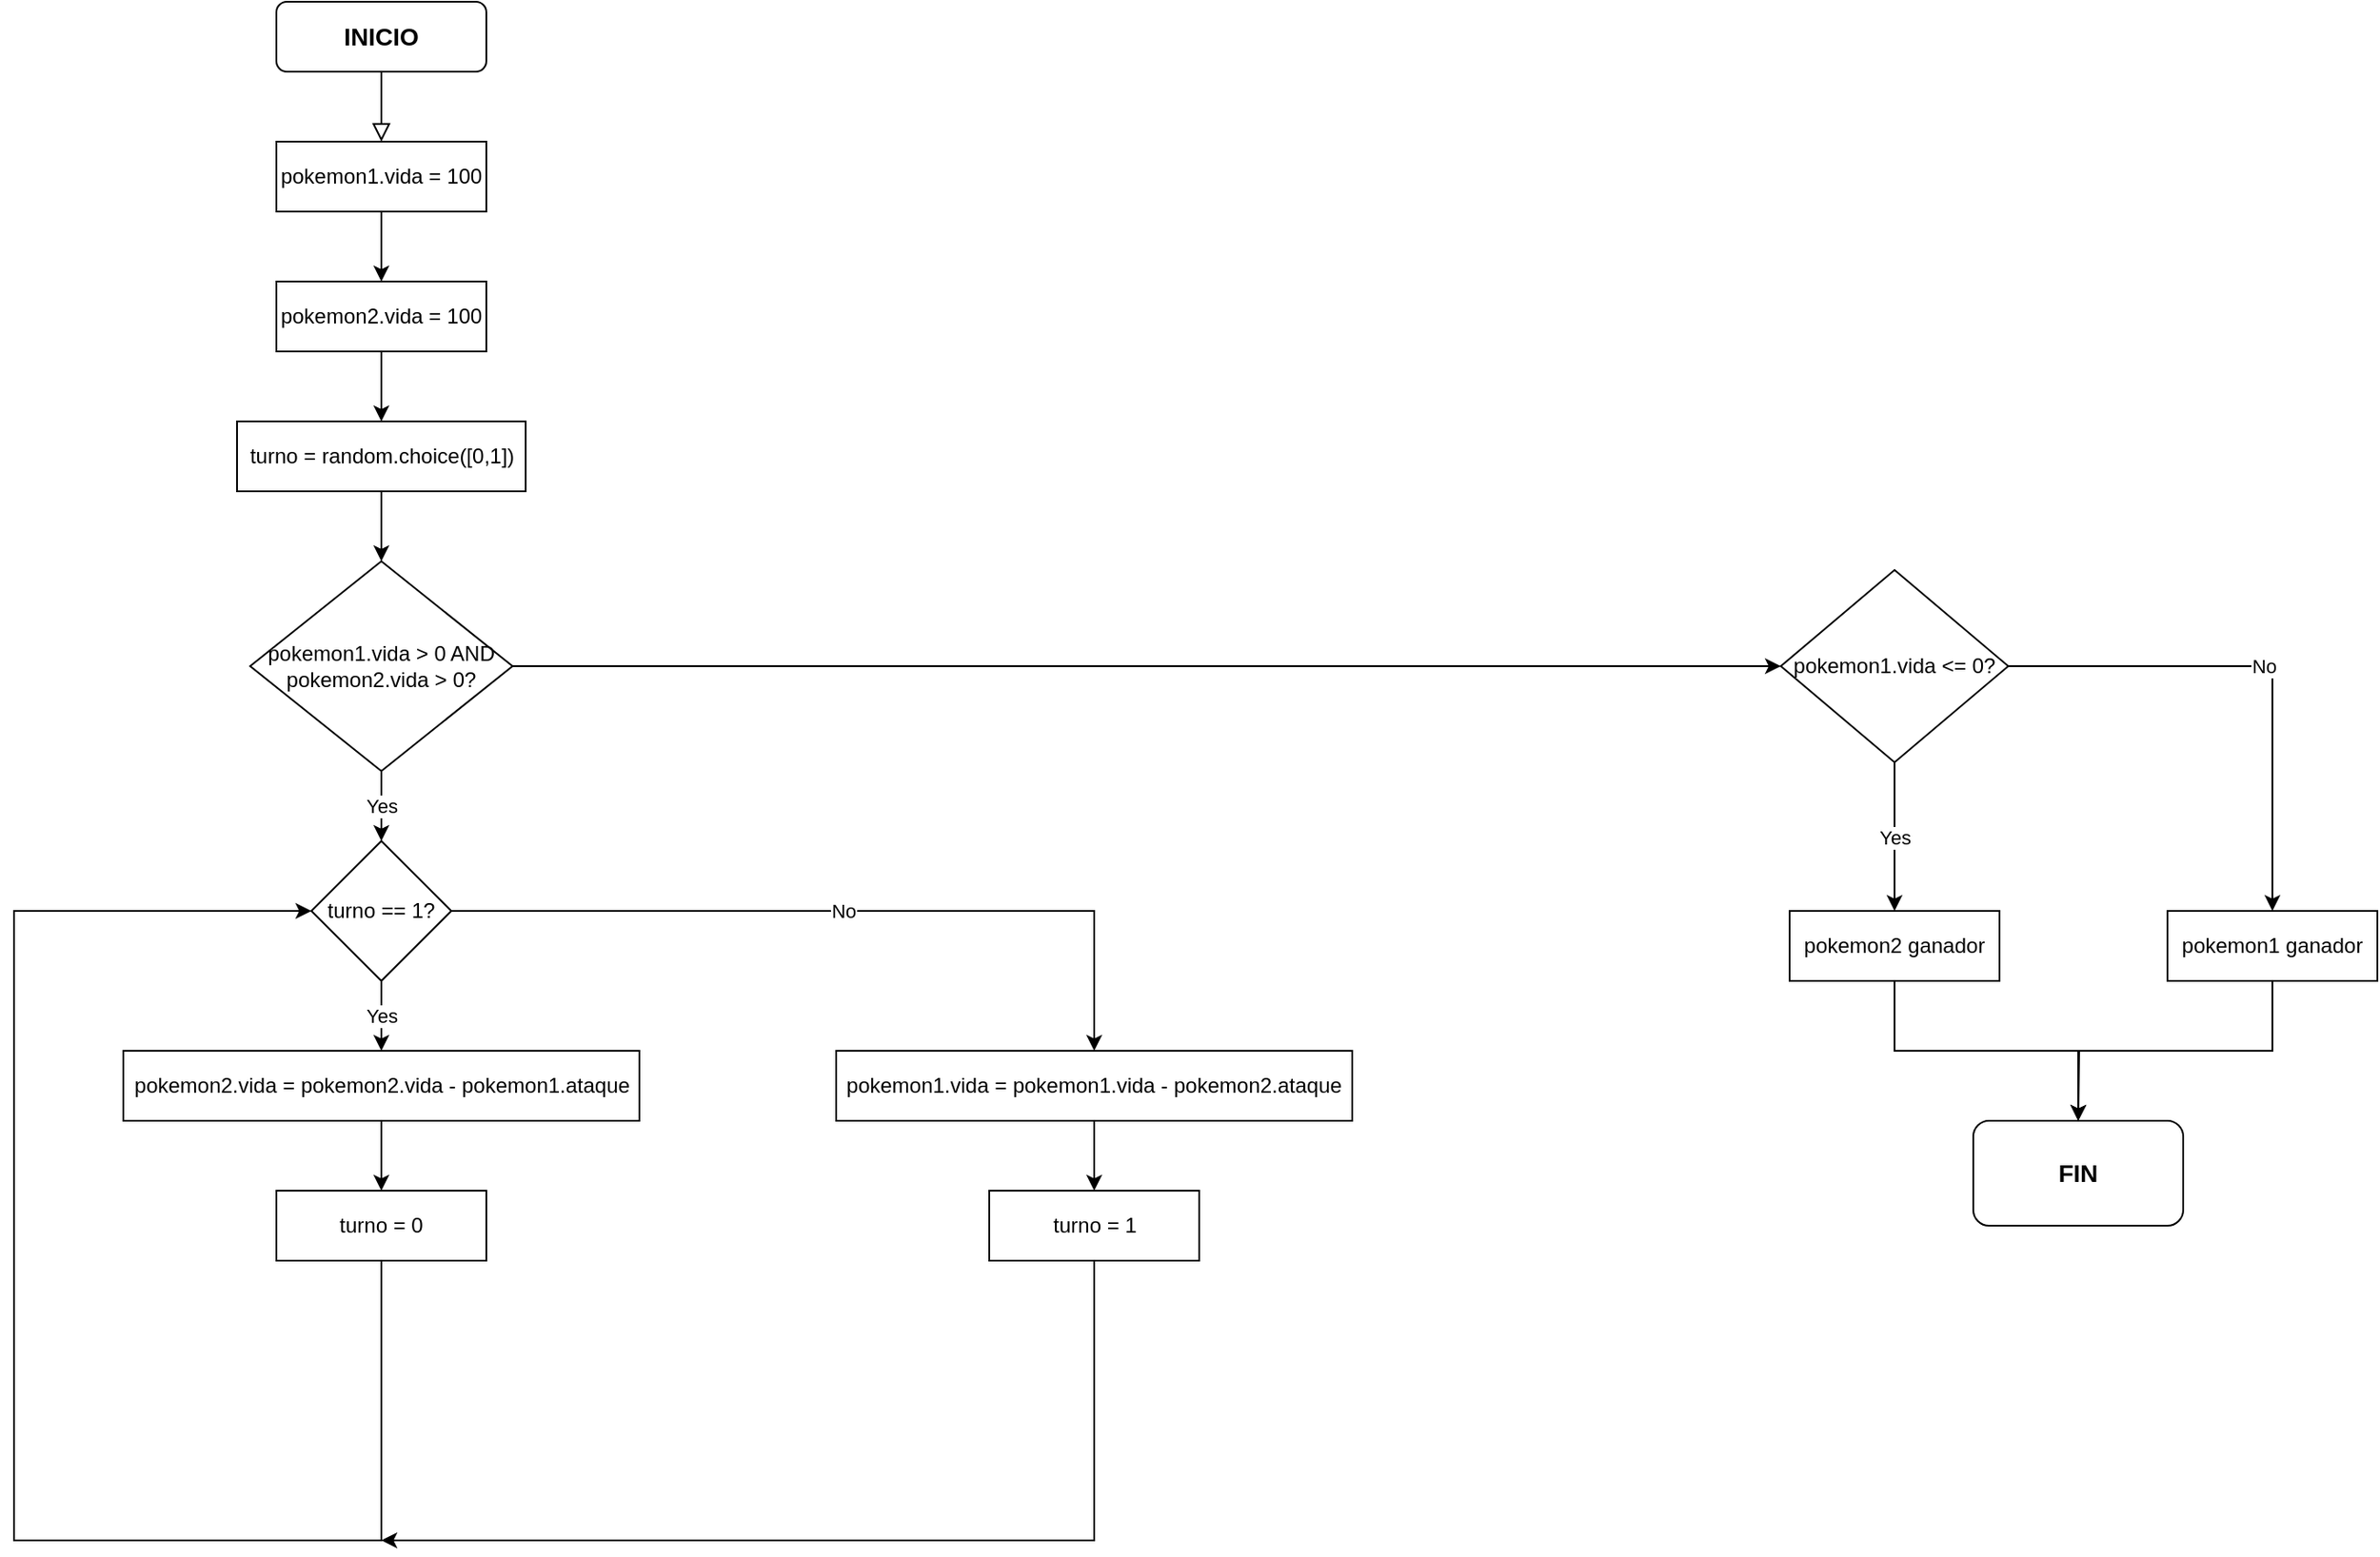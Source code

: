 <mxfile version="13.6.2" type="device"><diagram id="C5RBs43oDa-KdzZeNtuy" name="Page-1"><mxGraphModel dx="1024" dy="592" grid="1" gridSize="10" guides="1" tooltips="1" connect="1" arrows="1" fold="1" page="1" pageScale="1" pageWidth="827" pageHeight="1169" math="0" shadow="0"><root><mxCell id="WIyWlLk6GJQsqaUBKTNV-0"/><mxCell id="WIyWlLk6GJQsqaUBKTNV-1" parent="WIyWlLk6GJQsqaUBKTNV-0"/><mxCell id="WIyWlLk6GJQsqaUBKTNV-2" value="" style="rounded=0;html=1;jettySize=auto;orthogonalLoop=1;fontSize=11;endArrow=block;endFill=0;endSize=8;strokeWidth=1;shadow=0;labelBackgroundColor=none;edgeStyle=orthogonalEdgeStyle;entryX=0.5;entryY=0;entryDx=0;entryDy=0;" parent="WIyWlLk6GJQsqaUBKTNV-1" source="WIyWlLk6GJQsqaUBKTNV-3" target="UGt2fdf2N_eUoNWTLL9V-0" edge="1"><mxGeometry relative="1" as="geometry"><mxPoint x="220" y="170" as="targetPoint"/></mxGeometry></mxCell><mxCell id="WIyWlLk6GJQsqaUBKTNV-3" value="&lt;b&gt;&lt;font style=&quot;font-size: 14px&quot;&gt;INICIO&lt;/font&gt;&lt;/b&gt;" style="rounded=1;whiteSpace=wrap;html=1;fontSize=12;glass=0;strokeWidth=1;shadow=0;" parent="WIyWlLk6GJQsqaUBKTNV-1" vertex="1"><mxGeometry x="160" y="80" width="120" height="40" as="geometry"/></mxCell><mxCell id="UGt2fdf2N_eUoNWTLL9V-3" value="" style="edgeStyle=orthogonalEdgeStyle;rounded=0;orthogonalLoop=1;jettySize=auto;html=1;" edge="1" parent="WIyWlLk6GJQsqaUBKTNV-1" source="UGt2fdf2N_eUoNWTLL9V-0" target="UGt2fdf2N_eUoNWTLL9V-1"><mxGeometry relative="1" as="geometry"/></mxCell><mxCell id="UGt2fdf2N_eUoNWTLL9V-0" value="pokemon1.vida = 100" style="rounded=0;whiteSpace=wrap;html=1;" vertex="1" parent="WIyWlLk6GJQsqaUBKTNV-1"><mxGeometry x="160" y="160" width="120" height="40" as="geometry"/></mxCell><mxCell id="UGt2fdf2N_eUoNWTLL9V-9" value="" style="edgeStyle=orthogonalEdgeStyle;rounded=0;orthogonalLoop=1;jettySize=auto;html=1;" edge="1" parent="WIyWlLk6GJQsqaUBKTNV-1" source="UGt2fdf2N_eUoNWTLL9V-1" target="UGt2fdf2N_eUoNWTLL9V-4"><mxGeometry relative="1" as="geometry"/></mxCell><mxCell id="UGt2fdf2N_eUoNWTLL9V-1" value="pokemon2.vida = 100" style="rounded=0;whiteSpace=wrap;html=1;" vertex="1" parent="WIyWlLk6GJQsqaUBKTNV-1"><mxGeometry x="160" y="240" width="120" height="40" as="geometry"/></mxCell><mxCell id="UGt2fdf2N_eUoNWTLL9V-6" value="" style="edgeStyle=orthogonalEdgeStyle;rounded=0;orthogonalLoop=1;jettySize=auto;html=1;" edge="1" parent="WIyWlLk6GJQsqaUBKTNV-1" source="UGt2fdf2N_eUoNWTLL9V-4" target="UGt2fdf2N_eUoNWTLL9V-5"><mxGeometry relative="1" as="geometry"/></mxCell><mxCell id="UGt2fdf2N_eUoNWTLL9V-4" value="turno = random.choice([0,1])" style="rounded=0;whiteSpace=wrap;html=1;" vertex="1" parent="WIyWlLk6GJQsqaUBKTNV-1"><mxGeometry x="137.5" y="320" width="165" height="40" as="geometry"/></mxCell><mxCell id="UGt2fdf2N_eUoNWTLL9V-8" value="Yes" style="edgeStyle=orthogonalEdgeStyle;rounded=0;orthogonalLoop=1;jettySize=auto;html=1;" edge="1" parent="WIyWlLk6GJQsqaUBKTNV-1" source="UGt2fdf2N_eUoNWTLL9V-5" target="UGt2fdf2N_eUoNWTLL9V-7"><mxGeometry relative="1" as="geometry"/></mxCell><mxCell id="UGt2fdf2N_eUoNWTLL9V-21" value="" style="edgeStyle=orthogonalEdgeStyle;rounded=0;orthogonalLoop=1;jettySize=auto;html=1;" edge="1" parent="WIyWlLk6GJQsqaUBKTNV-1" source="UGt2fdf2N_eUoNWTLL9V-5" target="UGt2fdf2N_eUoNWTLL9V-20"><mxGeometry relative="1" as="geometry"/></mxCell><mxCell id="UGt2fdf2N_eUoNWTLL9V-5" value="pokemon1.vida &amp;gt; 0 AND pokemon2.vida &amp;gt; 0?" style="rhombus;whiteSpace=wrap;html=1;rounded=0;" vertex="1" parent="WIyWlLk6GJQsqaUBKTNV-1"><mxGeometry x="145" y="400" width="150" height="120" as="geometry"/></mxCell><mxCell id="UGt2fdf2N_eUoNWTLL9V-11" value="Yes" style="edgeStyle=orthogonalEdgeStyle;rounded=0;orthogonalLoop=1;jettySize=auto;html=1;" edge="1" parent="WIyWlLk6GJQsqaUBKTNV-1" source="UGt2fdf2N_eUoNWTLL9V-7" target="UGt2fdf2N_eUoNWTLL9V-10"><mxGeometry relative="1" as="geometry"/></mxCell><mxCell id="UGt2fdf2N_eUoNWTLL9V-16" value="No" style="edgeStyle=orthogonalEdgeStyle;rounded=0;orthogonalLoop=1;jettySize=auto;html=1;exitX=1;exitY=0.5;exitDx=0;exitDy=0;entryX=0.5;entryY=0;entryDx=0;entryDy=0;" edge="1" parent="WIyWlLk6GJQsqaUBKTNV-1" source="UGt2fdf2N_eUoNWTLL9V-7" target="UGt2fdf2N_eUoNWTLL9V-14"><mxGeometry relative="1" as="geometry"/></mxCell><mxCell id="UGt2fdf2N_eUoNWTLL9V-7" value="turno == 1?" style="rhombus;whiteSpace=wrap;html=1;rounded=0;" vertex="1" parent="WIyWlLk6GJQsqaUBKTNV-1"><mxGeometry x="180" y="560" width="80" height="80" as="geometry"/></mxCell><mxCell id="UGt2fdf2N_eUoNWTLL9V-13" value="" style="edgeStyle=orthogonalEdgeStyle;rounded=0;orthogonalLoop=1;jettySize=auto;html=1;" edge="1" parent="WIyWlLk6GJQsqaUBKTNV-1" source="UGt2fdf2N_eUoNWTLL9V-10" target="UGt2fdf2N_eUoNWTLL9V-12"><mxGeometry relative="1" as="geometry"/></mxCell><mxCell id="UGt2fdf2N_eUoNWTLL9V-10" value="pokemon2.vida = pokemon2.vida - pokemon1.ataque" style="whiteSpace=wrap;html=1;rounded=0;" vertex="1" parent="WIyWlLk6GJQsqaUBKTNV-1"><mxGeometry x="72.5" y="680" width="295" height="40" as="geometry"/></mxCell><mxCell id="UGt2fdf2N_eUoNWTLL9V-18" style="edgeStyle=orthogonalEdgeStyle;rounded=0;orthogonalLoop=1;jettySize=auto;html=1;exitX=0.5;exitY=1;exitDx=0;exitDy=0;entryX=0;entryY=0.5;entryDx=0;entryDy=0;" edge="1" parent="WIyWlLk6GJQsqaUBKTNV-1" source="UGt2fdf2N_eUoNWTLL9V-12" target="UGt2fdf2N_eUoNWTLL9V-7"><mxGeometry relative="1" as="geometry"><Array as="points"><mxPoint x="220" y="960"/><mxPoint x="10" y="960"/><mxPoint x="10" y="600"/></Array></mxGeometry></mxCell><mxCell id="UGt2fdf2N_eUoNWTLL9V-12" value="turno = 0" style="whiteSpace=wrap;html=1;rounded=0;" vertex="1" parent="WIyWlLk6GJQsqaUBKTNV-1"><mxGeometry x="160" y="760" width="120" height="40" as="geometry"/></mxCell><mxCell id="UGt2fdf2N_eUoNWTLL9V-17" value="" style="edgeStyle=orthogonalEdgeStyle;rounded=0;orthogonalLoop=1;jettySize=auto;html=1;" edge="1" parent="WIyWlLk6GJQsqaUBKTNV-1" source="UGt2fdf2N_eUoNWTLL9V-14" target="UGt2fdf2N_eUoNWTLL9V-15"><mxGeometry relative="1" as="geometry"/></mxCell><mxCell id="UGt2fdf2N_eUoNWTLL9V-14" value="pokemon1.vida = pokemon1.vida - pokemon2.ataque" style="whiteSpace=wrap;html=1;rounded=0;" vertex="1" parent="WIyWlLk6GJQsqaUBKTNV-1"><mxGeometry x="480" y="680" width="295" height="40" as="geometry"/></mxCell><mxCell id="UGt2fdf2N_eUoNWTLL9V-19" style="edgeStyle=orthogonalEdgeStyle;rounded=0;orthogonalLoop=1;jettySize=auto;html=1;exitX=0.5;exitY=1;exitDx=0;exitDy=0;" edge="1" parent="WIyWlLk6GJQsqaUBKTNV-1" source="UGt2fdf2N_eUoNWTLL9V-15"><mxGeometry relative="1" as="geometry"><mxPoint x="220" y="960" as="targetPoint"/><Array as="points"><mxPoint x="628" y="960"/></Array></mxGeometry></mxCell><mxCell id="UGt2fdf2N_eUoNWTLL9V-15" value="turno = 1" style="whiteSpace=wrap;html=1;rounded=0;" vertex="1" parent="WIyWlLk6GJQsqaUBKTNV-1"><mxGeometry x="567.5" y="760" width="120" height="40" as="geometry"/></mxCell><mxCell id="UGt2fdf2N_eUoNWTLL9V-23" value="Yes" style="edgeStyle=orthogonalEdgeStyle;rounded=0;orthogonalLoop=1;jettySize=auto;html=1;" edge="1" parent="WIyWlLk6GJQsqaUBKTNV-1" source="UGt2fdf2N_eUoNWTLL9V-20" target="UGt2fdf2N_eUoNWTLL9V-22"><mxGeometry relative="1" as="geometry"/></mxCell><mxCell id="UGt2fdf2N_eUoNWTLL9V-25" value="No" style="edgeStyle=orthogonalEdgeStyle;rounded=0;orthogonalLoop=1;jettySize=auto;html=1;" edge="1" parent="WIyWlLk6GJQsqaUBKTNV-1" source="UGt2fdf2N_eUoNWTLL9V-20" target="UGt2fdf2N_eUoNWTLL9V-24"><mxGeometry relative="1" as="geometry"/></mxCell><mxCell id="UGt2fdf2N_eUoNWTLL9V-20" value="pokemon1.vida &amp;lt;= 0?" style="rhombus;whiteSpace=wrap;html=1;rounded=0;" vertex="1" parent="WIyWlLk6GJQsqaUBKTNV-1"><mxGeometry x="1020" y="405" width="130" height="110" as="geometry"/></mxCell><mxCell id="UGt2fdf2N_eUoNWTLL9V-27" style="edgeStyle=orthogonalEdgeStyle;rounded=0;orthogonalLoop=1;jettySize=auto;html=1;exitX=0.5;exitY=1;exitDx=0;exitDy=0;" edge="1" parent="WIyWlLk6GJQsqaUBKTNV-1" source="UGt2fdf2N_eUoNWTLL9V-22" target="UGt2fdf2N_eUoNWTLL9V-26"><mxGeometry relative="1" as="geometry"/></mxCell><mxCell id="UGt2fdf2N_eUoNWTLL9V-22" value="pokemon2 ganador" style="whiteSpace=wrap;html=1;rounded=0;" vertex="1" parent="WIyWlLk6GJQsqaUBKTNV-1"><mxGeometry x="1025" y="600" width="120" height="40" as="geometry"/></mxCell><mxCell id="UGt2fdf2N_eUoNWTLL9V-28" style="edgeStyle=orthogonalEdgeStyle;rounded=0;orthogonalLoop=1;jettySize=auto;html=1;exitX=0.5;exitY=1;exitDx=0;exitDy=0;" edge="1" parent="WIyWlLk6GJQsqaUBKTNV-1" source="UGt2fdf2N_eUoNWTLL9V-24"><mxGeometry relative="1" as="geometry"><mxPoint x="1190" y="720" as="targetPoint"/></mxGeometry></mxCell><mxCell id="UGt2fdf2N_eUoNWTLL9V-24" value="pokemon1 ganador" style="whiteSpace=wrap;html=1;rounded=0;" vertex="1" parent="WIyWlLk6GJQsqaUBKTNV-1"><mxGeometry x="1241" y="600" width="120" height="40" as="geometry"/></mxCell><mxCell id="UGt2fdf2N_eUoNWTLL9V-26" value="&lt;b&gt;&lt;font style=&quot;font-size: 14px&quot;&gt;FIN&lt;/font&gt;&lt;/b&gt;" style="rounded=1;whiteSpace=wrap;html=1;" vertex="1" parent="WIyWlLk6GJQsqaUBKTNV-1"><mxGeometry x="1130" y="720" width="120" height="60" as="geometry"/></mxCell></root></mxGraphModel></diagram></mxfile>